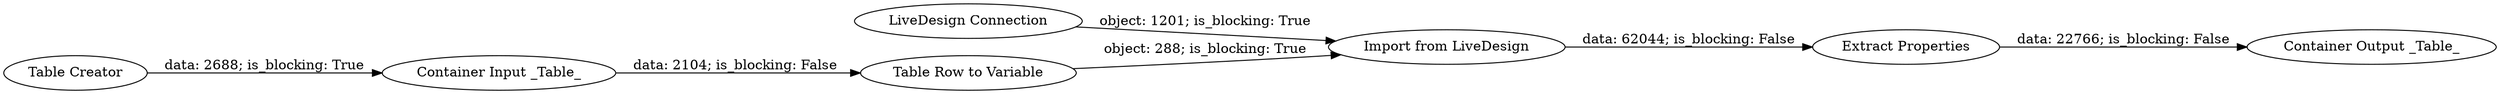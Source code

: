 digraph {
	"8374090117546562389_1" [label="Container Input _Table_"]
	"8374090117546562389_15270" [label="Table Creator"]
	"8374090117546562389_15272" [label="Import from LiveDesign"]
	"8374090117546562389_15273" [label="LiveDesign Connection"]
	"8374090117546562389_15269" [label="Table Row to Variable"]
	"8374090117546562389_15274" [label="Extract Properties"]
	"8374090117546562389_2" [label="Container Output _Table_"]
	"8374090117546562389_15269" -> "8374090117546562389_15272" [label="object: 288; is_blocking: True"]
	"8374090117546562389_15273" -> "8374090117546562389_15272" [label="object: 1201; is_blocking: True"]
	"8374090117546562389_15270" -> "8374090117546562389_1" [label="data: 2688; is_blocking: True"]
	"8374090117546562389_1" -> "8374090117546562389_15269" [label="data: 2104; is_blocking: False"]
	"8374090117546562389_15272" -> "8374090117546562389_15274" [label="data: 62044; is_blocking: False"]
	"8374090117546562389_15274" -> "8374090117546562389_2" [label="data: 22766; is_blocking: False"]
	rankdir=LR
}
